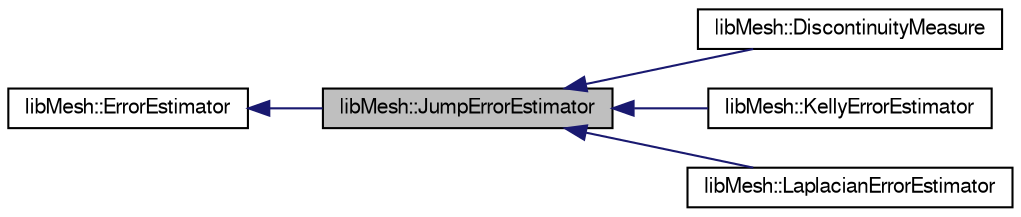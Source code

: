 digraph "libMesh::JumpErrorEstimator"
{
  edge [fontname="FreeSans",fontsize="10",labelfontname="FreeSans",labelfontsize="10"];
  node [fontname="FreeSans",fontsize="10",shape=record];
  rankdir="LR";
  Node1 [label="libMesh::JumpErrorEstimator",height=0.2,width=0.4,color="black", fillcolor="grey75", style="filled", fontcolor="black"];
  Node2 -> Node1 [dir="back",color="midnightblue",fontsize="10",style="solid",fontname="FreeSans"];
  Node2 [label="libMesh::ErrorEstimator",height=0.2,width=0.4,color="black", fillcolor="white", style="filled",URL="$classlibMesh_1_1ErrorEstimator.html"];
  Node1 -> Node3 [dir="back",color="midnightblue",fontsize="10",style="solid",fontname="FreeSans"];
  Node3 [label="libMesh::DiscontinuityMeasure",height=0.2,width=0.4,color="black", fillcolor="white", style="filled",URL="$classlibMesh_1_1DiscontinuityMeasure.html"];
  Node1 -> Node4 [dir="back",color="midnightblue",fontsize="10",style="solid",fontname="FreeSans"];
  Node4 [label="libMesh::KellyErrorEstimator",height=0.2,width=0.4,color="black", fillcolor="white", style="filled",URL="$classlibMesh_1_1KellyErrorEstimator.html"];
  Node1 -> Node5 [dir="back",color="midnightblue",fontsize="10",style="solid",fontname="FreeSans"];
  Node5 [label="libMesh::LaplacianErrorEstimator",height=0.2,width=0.4,color="black", fillcolor="white", style="filled",URL="$classlibMesh_1_1LaplacianErrorEstimator.html"];
}
